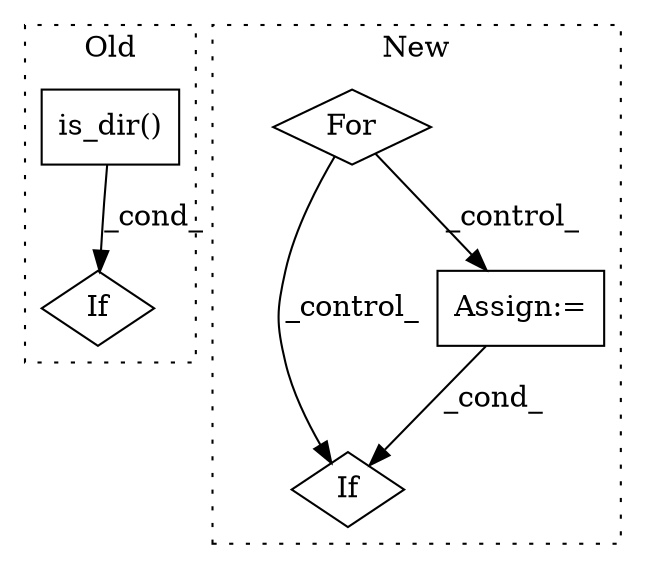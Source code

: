 digraph G {
subgraph cluster0 {
1 [label="is_dir()" a="75" s="15932" l="23" shape="box"];
3 [label="If" a="96" s="15929" l="3" shape="diamond"];
label = "Old";
style="dotted";
}
subgraph cluster1 {
2 [label="If" a="96" s="15560" l="3" shape="diamond"];
4 [label="Assign:=" a="68" s="15528" l="3" shape="box"];
5 [label="For" a="107" s="15152,15512" l="4,10" shape="diamond"];
label = "New";
style="dotted";
}
1 -> 3 [label="_cond_"];
4 -> 2 [label="_cond_"];
5 -> 4 [label="_control_"];
5 -> 2 [label="_control_"];
}